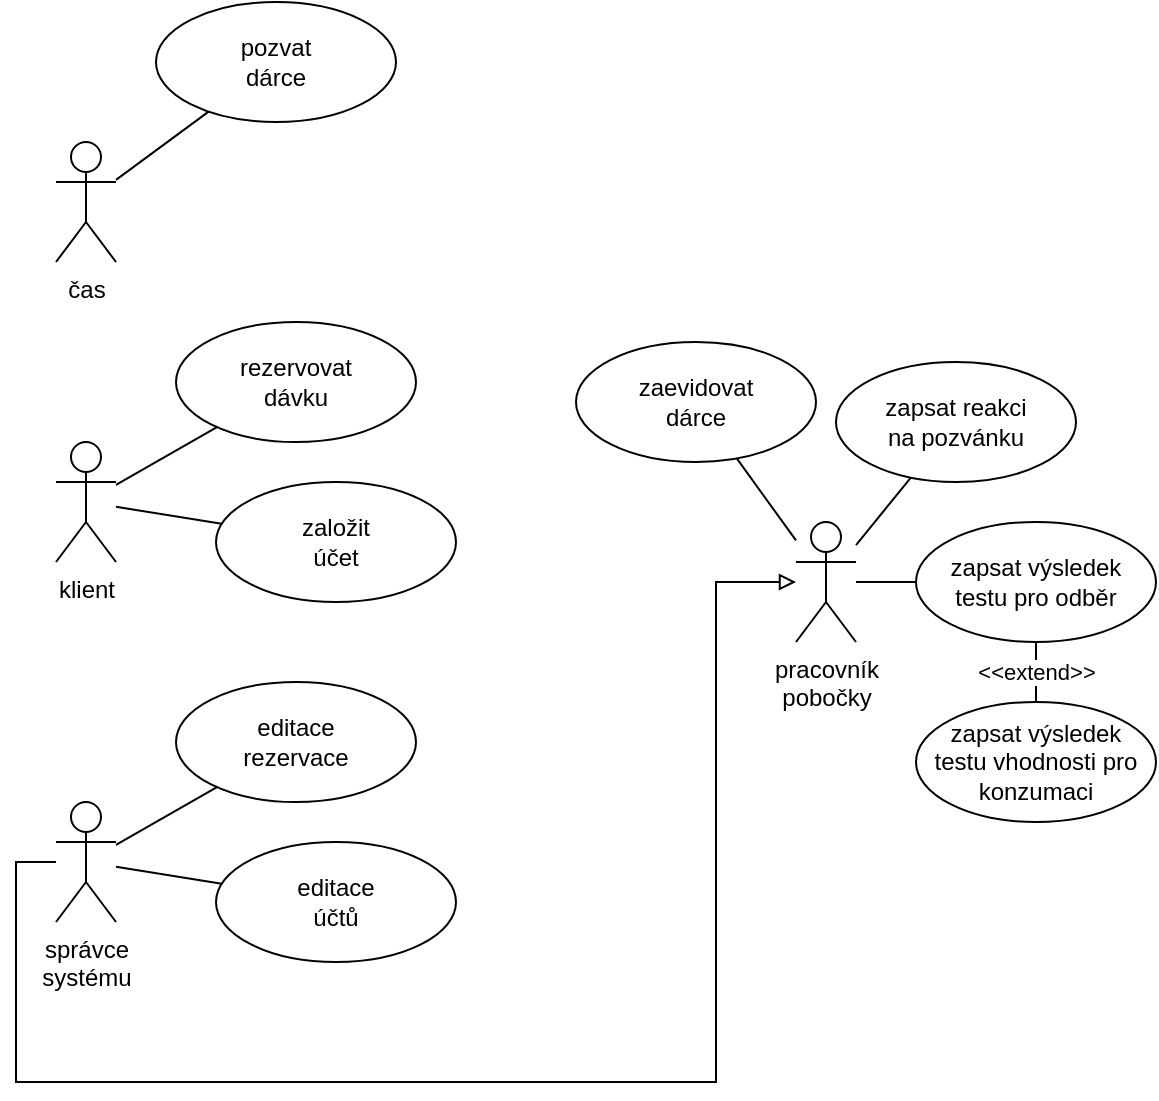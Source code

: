 <mxfile version="20.3.0" type="device"><diagram id="2wnlVEj7CbeUK5qjqbr_" name="Stránka-1"><mxGraphModel dx="946" dy="617" grid="1" gridSize="10" guides="1" tooltips="1" connect="1" arrows="1" fold="1" page="1" pageScale="1" pageWidth="1100" pageHeight="850" math="0" shadow="0"><root><mxCell id="0"/><mxCell id="1" parent="0"/><mxCell id="KdiXe2GYpy2oAaeqTCCL-4" value="" style="rounded=0;orthogonalLoop=1;jettySize=auto;html=1;endArrow=none;endFill=0;" parent="1" source="KdiXe2GYpy2oAaeqTCCL-1" target="KdiXe2GYpy2oAaeqTCCL-3" edge="1"><mxGeometry relative="1" as="geometry"/></mxCell><mxCell id="KdiXe2GYpy2oAaeqTCCL-1" value="čas" style="shape=umlActor;verticalLabelPosition=bottom;verticalAlign=top;html=1;outlineConnect=0;" parent="1" vertex="1"><mxGeometry x="210" y="190" width="30" height="60" as="geometry"/></mxCell><mxCell id="KdiXe2GYpy2oAaeqTCCL-3" value="pozvat&lt;br&gt;dárce" style="ellipse;whiteSpace=wrap;html=1;verticalAlign=middle;" parent="1" vertex="1"><mxGeometry x="260" y="120" width="120" height="60" as="geometry"/></mxCell><mxCell id="KdiXe2GYpy2oAaeqTCCL-5" value="" style="rounded=0;orthogonalLoop=1;jettySize=auto;html=1;endArrow=none;endFill=0;" parent="1" source="KdiXe2GYpy2oAaeqTCCL-6" target="KdiXe2GYpy2oAaeqTCCL-7" edge="1"><mxGeometry relative="1" as="geometry"/></mxCell><mxCell id="KdiXe2GYpy2oAaeqTCCL-10" style="edgeStyle=none;rounded=0;orthogonalLoop=1;jettySize=auto;html=1;endArrow=none;endFill=0;" parent="1" source="KdiXe2GYpy2oAaeqTCCL-6" target="KdiXe2GYpy2oAaeqTCCL-8" edge="1"><mxGeometry relative="1" as="geometry"/></mxCell><mxCell id="KdiXe2GYpy2oAaeqTCCL-6" value="klient" style="shape=umlActor;verticalLabelPosition=bottom;verticalAlign=top;html=1;outlineConnect=0;" parent="1" vertex="1"><mxGeometry x="210" y="340" width="30" height="60" as="geometry"/></mxCell><mxCell id="KdiXe2GYpy2oAaeqTCCL-7" value="rezervovat&lt;br&gt;dávku" style="ellipse;whiteSpace=wrap;html=1;verticalAlign=middle;" parent="1" vertex="1"><mxGeometry x="270" y="280" width="120" height="60" as="geometry"/></mxCell><mxCell id="KdiXe2GYpy2oAaeqTCCL-8" value="založit&lt;br&gt;účet" style="ellipse;whiteSpace=wrap;html=1;verticalAlign=middle;" parent="1" vertex="1"><mxGeometry x="290" y="360" width="120" height="60" as="geometry"/></mxCell><mxCell id="KdiXe2GYpy2oAaeqTCCL-11" value="" style="rounded=0;orthogonalLoop=1;jettySize=auto;html=1;endArrow=none;endFill=0;" parent="1" source="KdiXe2GYpy2oAaeqTCCL-13" target="KdiXe2GYpy2oAaeqTCCL-14" edge="1"><mxGeometry relative="1" as="geometry"/></mxCell><mxCell id="KdiXe2GYpy2oAaeqTCCL-12" style="edgeStyle=none;rounded=0;orthogonalLoop=1;jettySize=auto;html=1;endArrow=none;endFill=0;" parent="1" source="KdiXe2GYpy2oAaeqTCCL-13" target="KdiXe2GYpy2oAaeqTCCL-15" edge="1"><mxGeometry relative="1" as="geometry"/></mxCell><mxCell id="KdiXe2GYpy2oAaeqTCCL-31" style="edgeStyle=orthogonalEdgeStyle;rounded=0;orthogonalLoop=1;jettySize=auto;html=1;endArrow=block;endFill=0;" parent="1" source="KdiXe2GYpy2oAaeqTCCL-13" target="KdiXe2GYpy2oAaeqTCCL-18" edge="1"><mxGeometry relative="1" as="geometry"><Array as="points"><mxPoint x="190" y="550"/><mxPoint x="190" y="660"/><mxPoint x="540" y="660"/><mxPoint x="540" y="410"/></Array></mxGeometry></mxCell><mxCell id="KdiXe2GYpy2oAaeqTCCL-13" value="správce&lt;br&gt;systému" style="shape=umlActor;verticalLabelPosition=bottom;verticalAlign=top;html=1;outlineConnect=0;" parent="1" vertex="1"><mxGeometry x="210" y="520" width="30" height="60" as="geometry"/></mxCell><mxCell id="KdiXe2GYpy2oAaeqTCCL-14" value="editace&lt;br&gt;rezervace" style="ellipse;whiteSpace=wrap;html=1;verticalAlign=middle;" parent="1" vertex="1"><mxGeometry x="270" y="460" width="120" height="60" as="geometry"/></mxCell><mxCell id="KdiXe2GYpy2oAaeqTCCL-15" value="editace&lt;br&gt;účtů" style="ellipse;whiteSpace=wrap;html=1;verticalAlign=middle;" parent="1" vertex="1"><mxGeometry x="290" y="540" width="120" height="60" as="geometry"/></mxCell><mxCell id="KdiXe2GYpy2oAaeqTCCL-16" value="" style="rounded=0;orthogonalLoop=1;jettySize=auto;html=1;endArrow=none;endFill=0;" parent="1" source="KdiXe2GYpy2oAaeqTCCL-18" target="KdiXe2GYpy2oAaeqTCCL-19" edge="1"><mxGeometry relative="1" as="geometry"/></mxCell><mxCell id="FMJhU4WahC7W3J9HpN5D-11" style="edgeStyle=none;rounded=0;orthogonalLoop=1;jettySize=auto;html=1;endArrow=none;endFill=0;" edge="1" parent="1" source="KdiXe2GYpy2oAaeqTCCL-18" target="KdiXe2GYpy2oAaeqTCCL-20"><mxGeometry relative="1" as="geometry"/></mxCell><mxCell id="KdiXe2GYpy2oAaeqTCCL-18" value="pracovník&lt;br&gt;pobočky" style="shape=umlActor;verticalLabelPosition=bottom;verticalAlign=top;html=1;outlineConnect=0;" parent="1" vertex="1"><mxGeometry x="580" y="380" width="30" height="60" as="geometry"/></mxCell><mxCell id="KdiXe2GYpy2oAaeqTCCL-19" value="zapsat reakci&lt;br&gt;na pozvánku" style="ellipse;whiteSpace=wrap;html=1;verticalAlign=middle;" parent="1" vertex="1"><mxGeometry x="600" y="300" width="120" height="60" as="geometry"/></mxCell><mxCell id="FMJhU4WahC7W3J9HpN5D-1" value="&amp;lt;&amp;lt;extend&amp;gt;&amp;gt;" style="rounded=0;orthogonalLoop=1;jettySize=auto;html=1;endArrow=none;endFill=0;" edge="1" parent="1" source="KdiXe2GYpy2oAaeqTCCL-20" target="KdiXe2GYpy2oAaeqTCCL-23"><mxGeometry relative="1" as="geometry"/></mxCell><mxCell id="KdiXe2GYpy2oAaeqTCCL-20" value="zapsat výsledek&lt;br&gt;testu pro odběr" style="ellipse;whiteSpace=wrap;html=1;verticalAlign=middle;" parent="1" vertex="1"><mxGeometry x="640" y="380" width="120" height="60" as="geometry"/></mxCell><mxCell id="KdiXe2GYpy2oAaeqTCCL-23" value="zapsat výsledek&lt;br&gt;testu vhodnosti pro&lt;br&gt;konzumaci" style="ellipse;whiteSpace=wrap;html=1;verticalAlign=middle;" parent="1" vertex="1"><mxGeometry x="640" y="470" width="120" height="60" as="geometry"/></mxCell><mxCell id="KdiXe2GYpy2oAaeqTCCL-26" value="" style="rounded=0;orthogonalLoop=1;jettySize=auto;html=1;endArrow=none;endFill=0;" parent="1" source="KdiXe2GYpy2oAaeqTCCL-18" target="KdiXe2GYpy2oAaeqTCCL-28" edge="1"><mxGeometry relative="1" as="geometry"/></mxCell><mxCell id="KdiXe2GYpy2oAaeqTCCL-28" value="zaevidovat&lt;br&gt;dárce" style="ellipse;whiteSpace=wrap;html=1;verticalAlign=middle;" parent="1" vertex="1"><mxGeometry x="470" y="290" width="120" height="60" as="geometry"/></mxCell></root></mxGraphModel></diagram></mxfile>